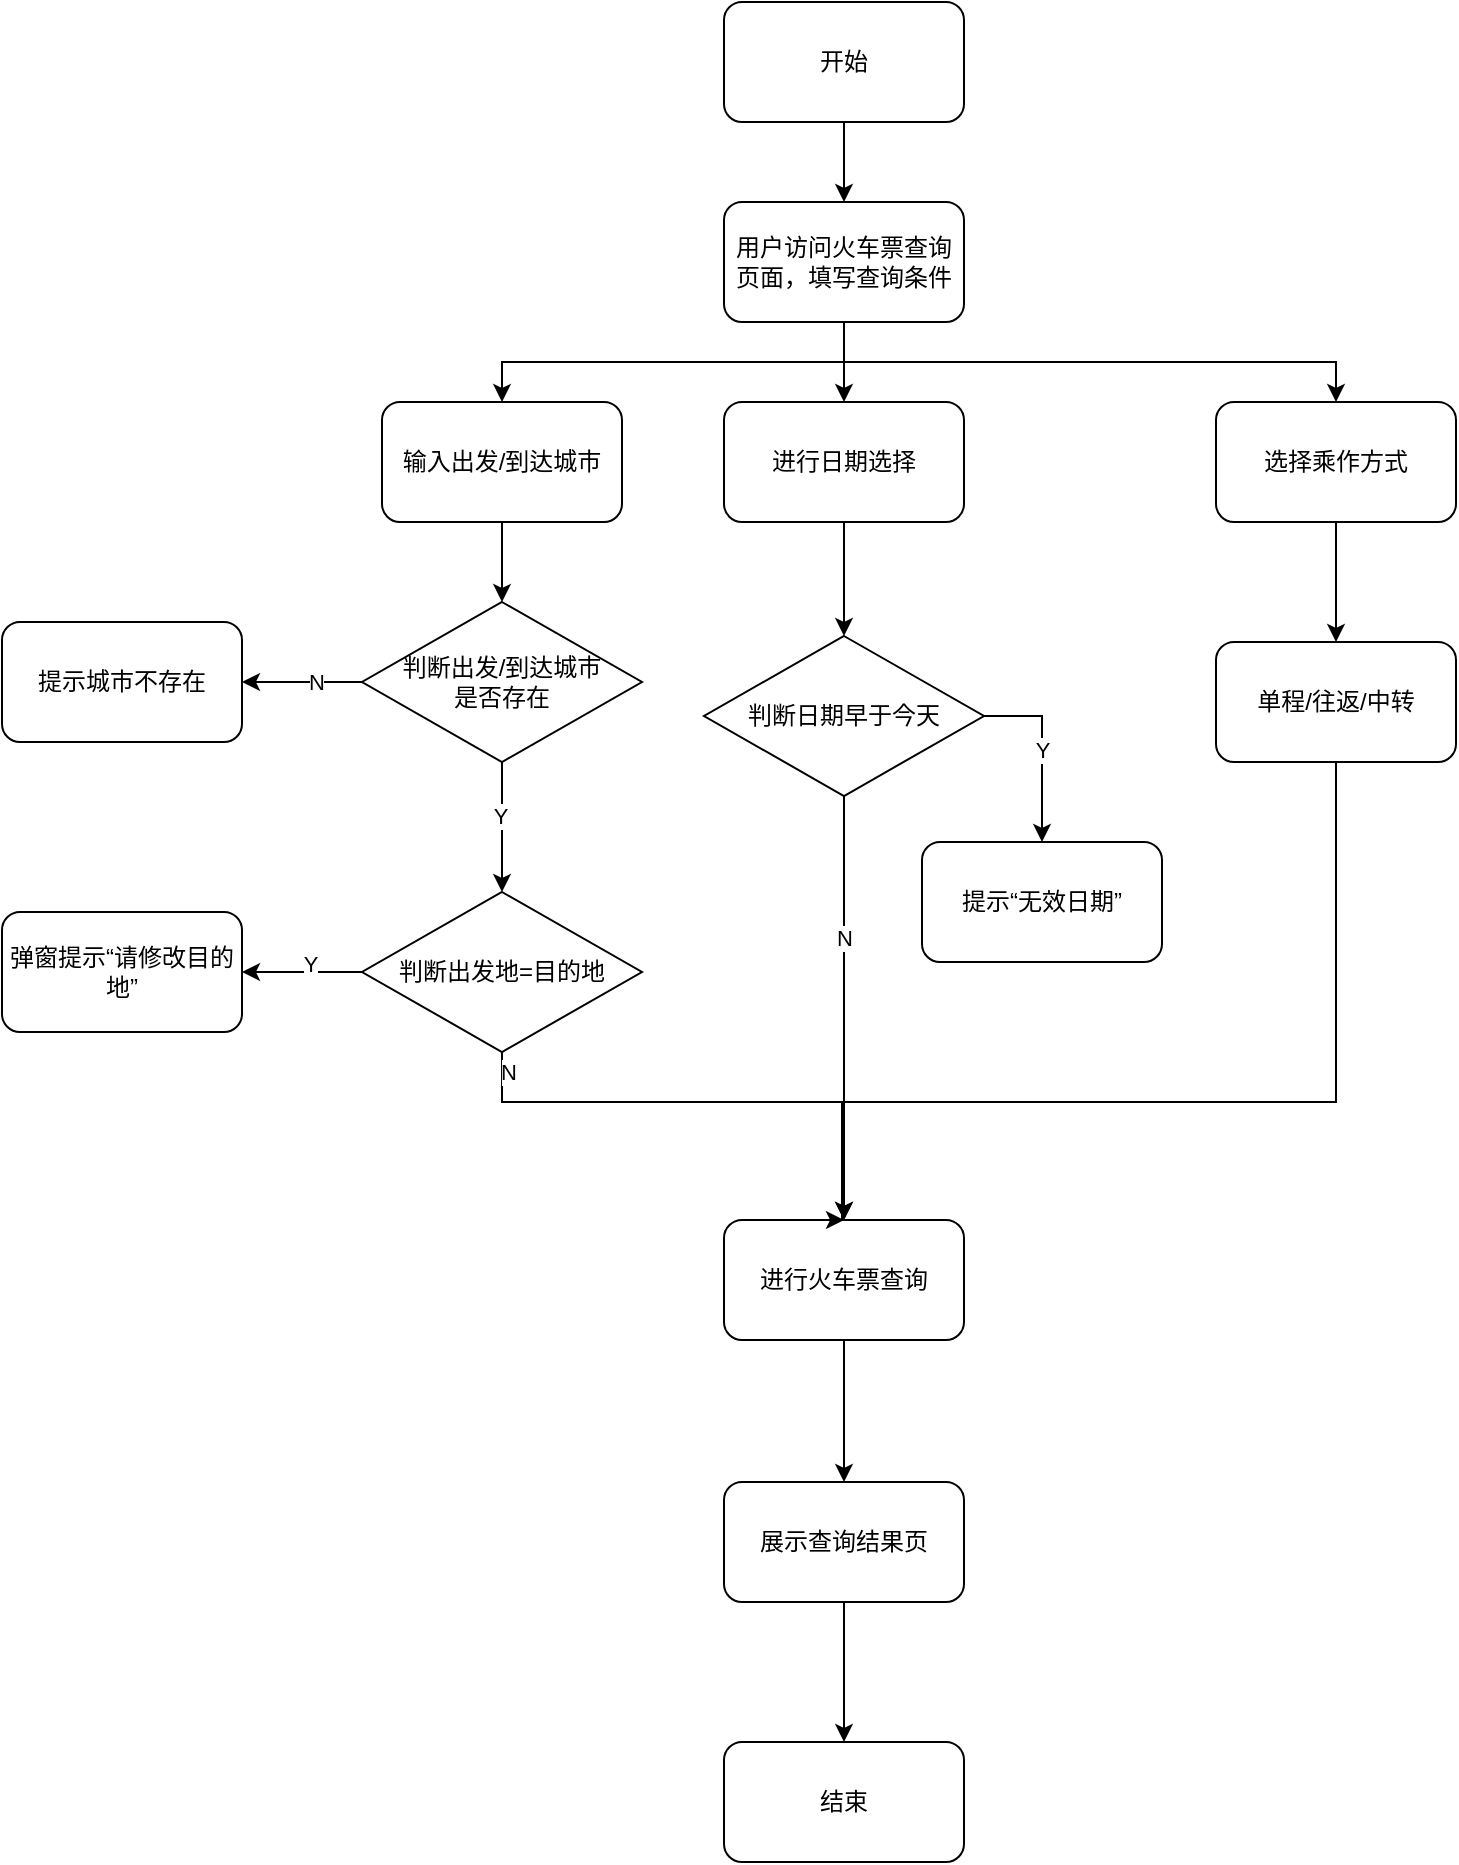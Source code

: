 <mxfile version="27.1.0">
  <diagram name="第 1 页" id="sKsqwnpUo8KZkos6TVfU">
    <mxGraphModel dx="2316" dy="764" grid="1" gridSize="10" guides="1" tooltips="1" connect="1" arrows="1" fold="1" page="1" pageScale="1" pageWidth="827" pageHeight="1169" math="0" shadow="0">
      <root>
        <mxCell id="0" />
        <mxCell id="1" parent="0" />
        <mxCell id="dgAl50ZLXmA5elz0hx0G-8" style="edgeStyle=orthogonalEdgeStyle;rounded=0;orthogonalLoop=1;jettySize=auto;html=1;exitX=0.5;exitY=1;exitDx=0;exitDy=0;entryX=0.5;entryY=0;entryDx=0;entryDy=0;" edge="1" parent="1" source="dgAl50ZLXmA5elz0hx0G-1" target="dgAl50ZLXmA5elz0hx0G-7">
          <mxGeometry relative="1" as="geometry" />
        </mxCell>
        <mxCell id="dgAl50ZLXmA5elz0hx0G-31" style="edgeStyle=orthogonalEdgeStyle;rounded=0;orthogonalLoop=1;jettySize=auto;html=1;exitX=0.5;exitY=1;exitDx=0;exitDy=0;entryX=0.5;entryY=0;entryDx=0;entryDy=0;" edge="1" parent="1" source="dgAl50ZLXmA5elz0hx0G-1" target="dgAl50ZLXmA5elz0hx0G-3">
          <mxGeometry relative="1" as="geometry" />
        </mxCell>
        <mxCell id="dgAl50ZLXmA5elz0hx0G-32" style="edgeStyle=orthogonalEdgeStyle;rounded=0;orthogonalLoop=1;jettySize=auto;html=1;exitX=0.5;exitY=1;exitDx=0;exitDy=0;entryX=0.5;entryY=0;entryDx=0;entryDy=0;" edge="1" parent="1" source="dgAl50ZLXmA5elz0hx0G-1" target="dgAl50ZLXmA5elz0hx0G-30">
          <mxGeometry relative="1" as="geometry" />
        </mxCell>
        <mxCell id="dgAl50ZLXmA5elz0hx0G-1" value="用户访问火车票查询页面，填写查询条件" style="rounded=1;whiteSpace=wrap;html=1;" vertex="1" parent="1">
          <mxGeometry x="-229" y="200" width="120" height="60" as="geometry" />
        </mxCell>
        <mxCell id="dgAl50ZLXmA5elz0hx0G-4" style="edgeStyle=orthogonalEdgeStyle;rounded=0;orthogonalLoop=1;jettySize=auto;html=1;exitX=0.5;exitY=1;exitDx=0;exitDy=0;entryX=0.5;entryY=0;entryDx=0;entryDy=0;" edge="1" parent="1" source="dgAl50ZLXmA5elz0hx0G-2" target="dgAl50ZLXmA5elz0hx0G-1">
          <mxGeometry relative="1" as="geometry" />
        </mxCell>
        <mxCell id="dgAl50ZLXmA5elz0hx0G-2" value="开始" style="rounded=1;whiteSpace=wrap;html=1;" vertex="1" parent="1">
          <mxGeometry x="-229" y="100" width="120" height="60" as="geometry" />
        </mxCell>
        <mxCell id="dgAl50ZLXmA5elz0hx0G-10" style="edgeStyle=orthogonalEdgeStyle;rounded=0;orthogonalLoop=1;jettySize=auto;html=1;exitX=0.5;exitY=1;exitDx=0;exitDy=0;entryX=0.5;entryY=0;entryDx=0;entryDy=0;" edge="1" parent="1" source="dgAl50ZLXmA5elz0hx0G-3" target="dgAl50ZLXmA5elz0hx0G-9">
          <mxGeometry relative="1" as="geometry" />
        </mxCell>
        <mxCell id="dgAl50ZLXmA5elz0hx0G-3" value="输入出发/到达城市" style="rounded=1;whiteSpace=wrap;html=1;" vertex="1" parent="1">
          <mxGeometry x="-400" y="300" width="120" height="60" as="geometry" />
        </mxCell>
        <mxCell id="dgAl50ZLXmA5elz0hx0G-26" style="edgeStyle=orthogonalEdgeStyle;rounded=0;orthogonalLoop=1;jettySize=auto;html=1;exitX=0.5;exitY=1;exitDx=0;exitDy=0;" edge="1" parent="1" source="dgAl50ZLXmA5elz0hx0G-7" target="dgAl50ZLXmA5elz0hx0G-23">
          <mxGeometry relative="1" as="geometry" />
        </mxCell>
        <mxCell id="dgAl50ZLXmA5elz0hx0G-7" value="进行日期选择" style="rounded=1;whiteSpace=wrap;html=1;" vertex="1" parent="1">
          <mxGeometry x="-229" y="300" width="120" height="60" as="geometry" />
        </mxCell>
        <mxCell id="dgAl50ZLXmA5elz0hx0G-13" style="edgeStyle=orthogonalEdgeStyle;rounded=0;orthogonalLoop=1;jettySize=auto;html=1;exitX=0;exitY=0.5;exitDx=0;exitDy=0;" edge="1" parent="1" source="dgAl50ZLXmA5elz0hx0G-9" target="dgAl50ZLXmA5elz0hx0G-12">
          <mxGeometry relative="1" as="geometry" />
        </mxCell>
        <mxCell id="dgAl50ZLXmA5elz0hx0G-19" value="N" style="edgeLabel;html=1;align=center;verticalAlign=middle;resizable=0;points=[];" vertex="1" connectable="0" parent="dgAl50ZLXmA5elz0hx0G-13">
          <mxGeometry x="-0.217" relative="1" as="geometry">
            <mxPoint as="offset" />
          </mxGeometry>
        </mxCell>
        <mxCell id="dgAl50ZLXmA5elz0hx0G-16" style="edgeStyle=orthogonalEdgeStyle;rounded=0;orthogonalLoop=1;jettySize=auto;html=1;exitX=0.5;exitY=1;exitDx=0;exitDy=0;entryX=0.5;entryY=0;entryDx=0;entryDy=0;" edge="1" parent="1" source="dgAl50ZLXmA5elz0hx0G-9" target="dgAl50ZLXmA5elz0hx0G-15">
          <mxGeometry relative="1" as="geometry" />
        </mxCell>
        <mxCell id="dgAl50ZLXmA5elz0hx0G-18" value="Y" style="edgeLabel;html=1;align=center;verticalAlign=middle;resizable=0;points=[];" vertex="1" connectable="0" parent="dgAl50ZLXmA5elz0hx0G-16">
          <mxGeometry x="-0.172" y="-1" relative="1" as="geometry">
            <mxPoint as="offset" />
          </mxGeometry>
        </mxCell>
        <mxCell id="dgAl50ZLXmA5elz0hx0G-9" value="&lt;div&gt;判断出发/到达城市&lt;/div&gt;&lt;div&gt;是否存在&lt;/div&gt;" style="rhombus;whiteSpace=wrap;html=1;" vertex="1" parent="1">
          <mxGeometry x="-410" y="400" width="140" height="80" as="geometry" />
        </mxCell>
        <mxCell id="dgAl50ZLXmA5elz0hx0G-47" style="edgeStyle=orthogonalEdgeStyle;rounded=0;orthogonalLoop=1;jettySize=auto;html=1;exitX=0.5;exitY=1;exitDx=0;exitDy=0;entryX=0.5;entryY=0;entryDx=0;entryDy=0;" edge="1" parent="1" source="dgAl50ZLXmA5elz0hx0G-11" target="dgAl50ZLXmA5elz0hx0G-46">
          <mxGeometry relative="1" as="geometry" />
        </mxCell>
        <mxCell id="dgAl50ZLXmA5elz0hx0G-11" value="进行火车票查询" style="rounded=1;whiteSpace=wrap;html=1;" vertex="1" parent="1">
          <mxGeometry x="-229" y="709" width="120" height="60" as="geometry" />
        </mxCell>
        <mxCell id="dgAl50ZLXmA5elz0hx0G-12" value="提示城市不存在" style="rounded=1;whiteSpace=wrap;html=1;" vertex="1" parent="1">
          <mxGeometry x="-590" y="410" width="120" height="60" as="geometry" />
        </mxCell>
        <mxCell id="dgAl50ZLXmA5elz0hx0G-21" style="edgeStyle=orthogonalEdgeStyle;rounded=0;orthogonalLoop=1;jettySize=auto;html=1;exitX=0;exitY=0.5;exitDx=0;exitDy=0;entryX=1;entryY=0.5;entryDx=0;entryDy=0;" edge="1" parent="1" source="dgAl50ZLXmA5elz0hx0G-15" target="dgAl50ZLXmA5elz0hx0G-20">
          <mxGeometry relative="1" as="geometry" />
        </mxCell>
        <mxCell id="dgAl50ZLXmA5elz0hx0G-29" value="&lt;div&gt;Y&lt;/div&gt;" style="edgeLabel;html=1;align=center;verticalAlign=middle;resizable=0;points=[];" vertex="1" connectable="0" parent="dgAl50ZLXmA5elz0hx0G-21">
          <mxGeometry x="-0.133" y="-4" relative="1" as="geometry">
            <mxPoint as="offset" />
          </mxGeometry>
        </mxCell>
        <mxCell id="dgAl50ZLXmA5elz0hx0G-22" style="edgeStyle=orthogonalEdgeStyle;rounded=0;orthogonalLoop=1;jettySize=auto;html=1;exitX=0.5;exitY=1;exitDx=0;exitDy=0;entryX=0.5;entryY=0;entryDx=0;entryDy=0;" edge="1" parent="1" source="dgAl50ZLXmA5elz0hx0G-15" target="dgAl50ZLXmA5elz0hx0G-11">
          <mxGeometry relative="1" as="geometry">
            <Array as="points">
              <mxPoint x="-340" y="650" />
              <mxPoint x="-170" y="650" />
              <mxPoint x="-170" y="709" />
            </Array>
          </mxGeometry>
        </mxCell>
        <mxCell id="dgAl50ZLXmA5elz0hx0G-28" value="N" style="edgeLabel;html=1;align=center;verticalAlign=middle;resizable=0;points=[];" vertex="1" connectable="0" parent="dgAl50ZLXmA5elz0hx0G-22">
          <mxGeometry x="-0.924" y="3" relative="1" as="geometry">
            <mxPoint as="offset" />
          </mxGeometry>
        </mxCell>
        <mxCell id="dgAl50ZLXmA5elz0hx0G-15" value="&lt;div&gt;判断出发地=目的地&lt;/div&gt;" style="rhombus;whiteSpace=wrap;html=1;" vertex="1" parent="1">
          <mxGeometry x="-410" y="545" width="140" height="80" as="geometry" />
        </mxCell>
        <mxCell id="dgAl50ZLXmA5elz0hx0G-20" value="弹窗提示“请修改目的地”" style="rounded=1;whiteSpace=wrap;html=1;" vertex="1" parent="1">
          <mxGeometry x="-590" y="555" width="120" height="60" as="geometry" />
        </mxCell>
        <mxCell id="dgAl50ZLXmA5elz0hx0G-27" style="edgeStyle=orthogonalEdgeStyle;rounded=0;orthogonalLoop=1;jettySize=auto;html=1;exitX=0.5;exitY=1;exitDx=0;exitDy=0;entryX=0.5;entryY=0;entryDx=0;entryDy=0;" edge="1" parent="1" source="dgAl50ZLXmA5elz0hx0G-23" target="dgAl50ZLXmA5elz0hx0G-11">
          <mxGeometry relative="1" as="geometry" />
        </mxCell>
        <mxCell id="dgAl50ZLXmA5elz0hx0G-45" value="N" style="edgeLabel;html=1;align=center;verticalAlign=middle;resizable=0;points=[];" vertex="1" connectable="0" parent="dgAl50ZLXmA5elz0hx0G-27">
          <mxGeometry x="-0.335" relative="1" as="geometry">
            <mxPoint as="offset" />
          </mxGeometry>
        </mxCell>
        <mxCell id="dgAl50ZLXmA5elz0hx0G-42" style="edgeStyle=orthogonalEdgeStyle;rounded=0;orthogonalLoop=1;jettySize=auto;html=1;exitX=1;exitY=0.5;exitDx=0;exitDy=0;entryX=0.5;entryY=0;entryDx=0;entryDy=0;" edge="1" parent="1" source="dgAl50ZLXmA5elz0hx0G-23" target="dgAl50ZLXmA5elz0hx0G-24">
          <mxGeometry relative="1" as="geometry" />
        </mxCell>
        <mxCell id="dgAl50ZLXmA5elz0hx0G-44" value="Y" style="edgeLabel;html=1;align=center;verticalAlign=middle;resizable=0;points=[];" vertex="1" connectable="0" parent="dgAl50ZLXmA5elz0hx0G-42">
          <mxGeometry x="0.012" relative="1" as="geometry">
            <mxPoint y="-1" as="offset" />
          </mxGeometry>
        </mxCell>
        <mxCell id="dgAl50ZLXmA5elz0hx0G-23" value="&lt;div&gt;判断日期早于今天&lt;/div&gt;" style="rhombus;whiteSpace=wrap;html=1;" vertex="1" parent="1">
          <mxGeometry x="-239" y="417" width="140" height="80" as="geometry" />
        </mxCell>
        <mxCell id="dgAl50ZLXmA5elz0hx0G-24" value="提示“无效日期”" style="rounded=1;whiteSpace=wrap;html=1;" vertex="1" parent="1">
          <mxGeometry x="-130" y="520" width="120" height="60" as="geometry" />
        </mxCell>
        <mxCell id="dgAl50ZLXmA5elz0hx0G-38" style="edgeStyle=orthogonalEdgeStyle;rounded=0;orthogonalLoop=1;jettySize=auto;html=1;exitX=0.5;exitY=1;exitDx=0;exitDy=0;entryX=0.5;entryY=0;entryDx=0;entryDy=0;" edge="1" parent="1" source="dgAl50ZLXmA5elz0hx0G-30" target="dgAl50ZLXmA5elz0hx0G-33">
          <mxGeometry relative="1" as="geometry" />
        </mxCell>
        <mxCell id="dgAl50ZLXmA5elz0hx0G-30" value="选择乘作方式" style="rounded=1;whiteSpace=wrap;html=1;" vertex="1" parent="1">
          <mxGeometry x="17" y="300" width="120" height="60" as="geometry" />
        </mxCell>
        <mxCell id="dgAl50ZLXmA5elz0hx0G-43" style="edgeStyle=orthogonalEdgeStyle;rounded=0;orthogonalLoop=1;jettySize=auto;html=1;exitX=0.5;exitY=1;exitDx=0;exitDy=0;entryX=0.5;entryY=0;entryDx=0;entryDy=0;" edge="1" parent="1" source="dgAl50ZLXmA5elz0hx0G-33" target="dgAl50ZLXmA5elz0hx0G-11">
          <mxGeometry relative="1" as="geometry">
            <Array as="points">
              <mxPoint x="77" y="650" />
              <mxPoint x="-169" y="650" />
            </Array>
          </mxGeometry>
        </mxCell>
        <mxCell id="dgAl50ZLXmA5elz0hx0G-33" value="单程/往返/中转" style="rounded=1;whiteSpace=wrap;html=1;" vertex="1" parent="1">
          <mxGeometry x="17" y="420" width="120" height="60" as="geometry" />
        </mxCell>
        <mxCell id="dgAl50ZLXmA5elz0hx0G-51" style="edgeStyle=orthogonalEdgeStyle;rounded=0;orthogonalLoop=1;jettySize=auto;html=1;exitX=0.5;exitY=1;exitDx=0;exitDy=0;entryX=0.5;entryY=0;entryDx=0;entryDy=0;" edge="1" parent="1" source="dgAl50ZLXmA5elz0hx0G-46" target="dgAl50ZLXmA5elz0hx0G-50">
          <mxGeometry relative="1" as="geometry" />
        </mxCell>
        <mxCell id="dgAl50ZLXmA5elz0hx0G-46" value="展示查询结果页" style="rounded=1;whiteSpace=wrap;html=1;" vertex="1" parent="1">
          <mxGeometry x="-229" y="840" width="120" height="60" as="geometry" />
        </mxCell>
        <mxCell id="dgAl50ZLXmA5elz0hx0G-50" value="结束" style="rounded=1;whiteSpace=wrap;html=1;" vertex="1" parent="1">
          <mxGeometry x="-229" y="970" width="120" height="60" as="geometry" />
        </mxCell>
      </root>
    </mxGraphModel>
  </diagram>
</mxfile>
